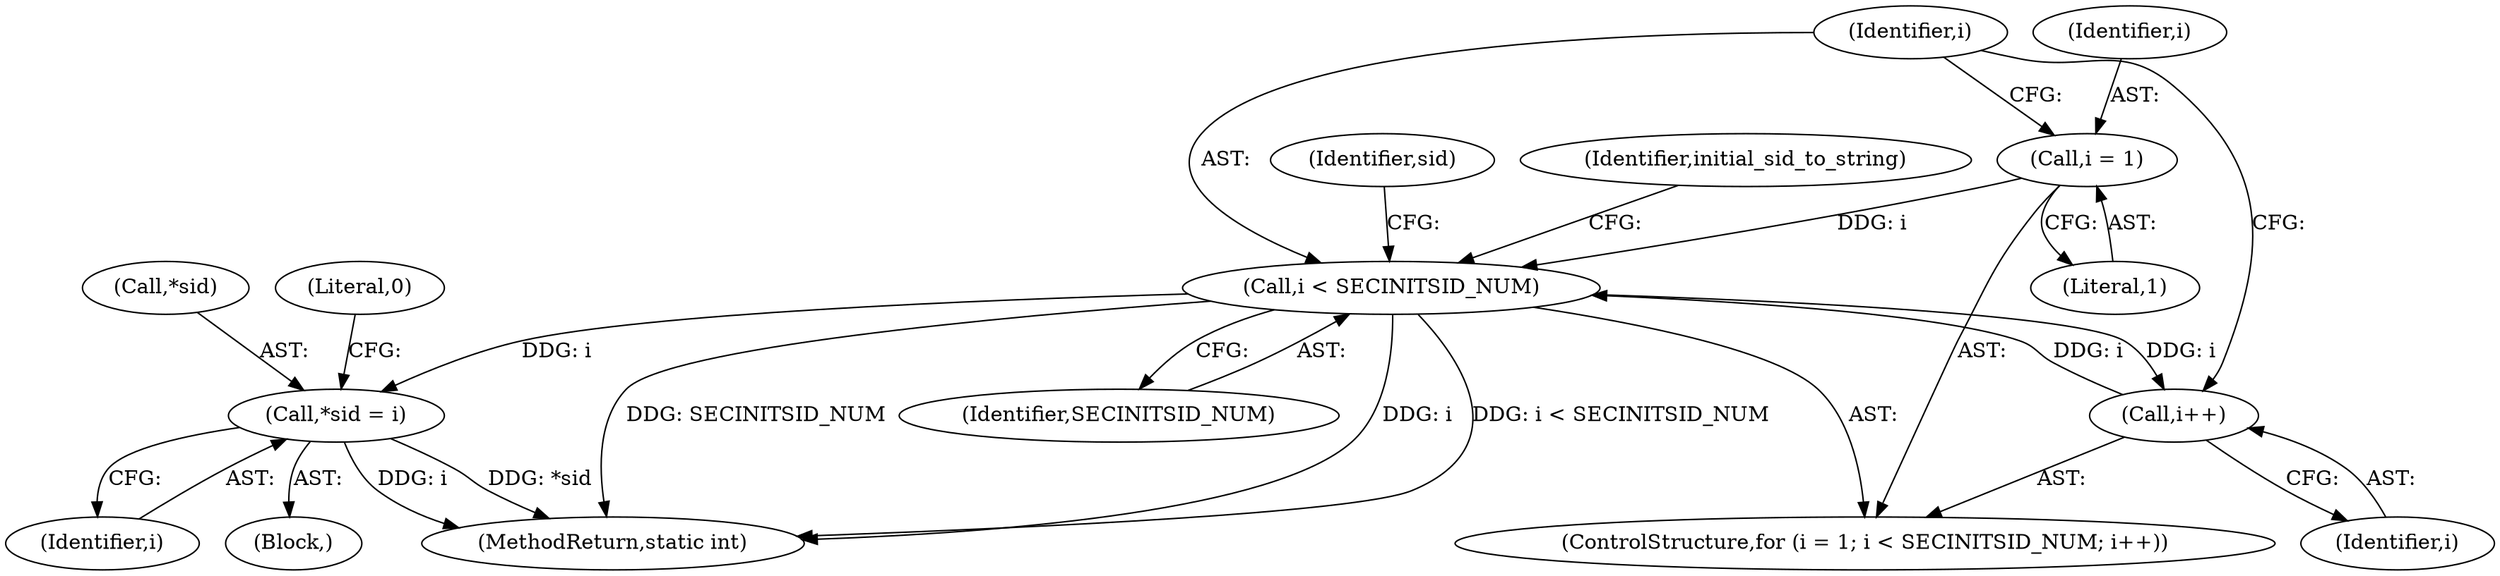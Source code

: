 digraph "0_linux_2172fa709ab32ca60e86179dc67d0857be8e2c98@pointer" {
"1000150" [label="(Call,*sid = i)"];
"1000136" [label="(Call,i < SECINITSID_NUM)"];
"1000139" [label="(Call,i++)"];
"1000133" [label="(Call,i = 1)"];
"1000133" [label="(Call,i = 1)"];
"1000135" [label="(Literal,1)"];
"1000132" [label="(ControlStructure,for (i = 1; i < SECINITSID_NUM; i++))"];
"1000140" [label="(Identifier,i)"];
"1000138" [label="(Identifier,SECINITSID_NUM)"];
"1000149" [label="(Block,)"];
"1000150" [label="(Call,*sid = i)"];
"1000266" [label="(MethodReturn,static int)"];
"1000155" [label="(Literal,0)"];
"1000136" [label="(Call,i < SECINITSID_NUM)"];
"1000151" [label="(Call,*sid)"];
"1000137" [label="(Identifier,i)"];
"1000134" [label="(Identifier,i)"];
"1000158" [label="(Identifier,sid)"];
"1000146" [label="(Identifier,initial_sid_to_string)"];
"1000139" [label="(Call,i++)"];
"1000153" [label="(Identifier,i)"];
"1000150" -> "1000149"  [label="AST: "];
"1000150" -> "1000153"  [label="CFG: "];
"1000151" -> "1000150"  [label="AST: "];
"1000153" -> "1000150"  [label="AST: "];
"1000155" -> "1000150"  [label="CFG: "];
"1000150" -> "1000266"  [label="DDG: *sid"];
"1000150" -> "1000266"  [label="DDG: i"];
"1000136" -> "1000150"  [label="DDG: i"];
"1000136" -> "1000132"  [label="AST: "];
"1000136" -> "1000138"  [label="CFG: "];
"1000137" -> "1000136"  [label="AST: "];
"1000138" -> "1000136"  [label="AST: "];
"1000146" -> "1000136"  [label="CFG: "];
"1000158" -> "1000136"  [label="CFG: "];
"1000136" -> "1000266"  [label="DDG: i < SECINITSID_NUM"];
"1000136" -> "1000266"  [label="DDG: SECINITSID_NUM"];
"1000136" -> "1000266"  [label="DDG: i"];
"1000139" -> "1000136"  [label="DDG: i"];
"1000133" -> "1000136"  [label="DDG: i"];
"1000136" -> "1000139"  [label="DDG: i"];
"1000139" -> "1000132"  [label="AST: "];
"1000139" -> "1000140"  [label="CFG: "];
"1000140" -> "1000139"  [label="AST: "];
"1000137" -> "1000139"  [label="CFG: "];
"1000133" -> "1000132"  [label="AST: "];
"1000133" -> "1000135"  [label="CFG: "];
"1000134" -> "1000133"  [label="AST: "];
"1000135" -> "1000133"  [label="AST: "];
"1000137" -> "1000133"  [label="CFG: "];
}
